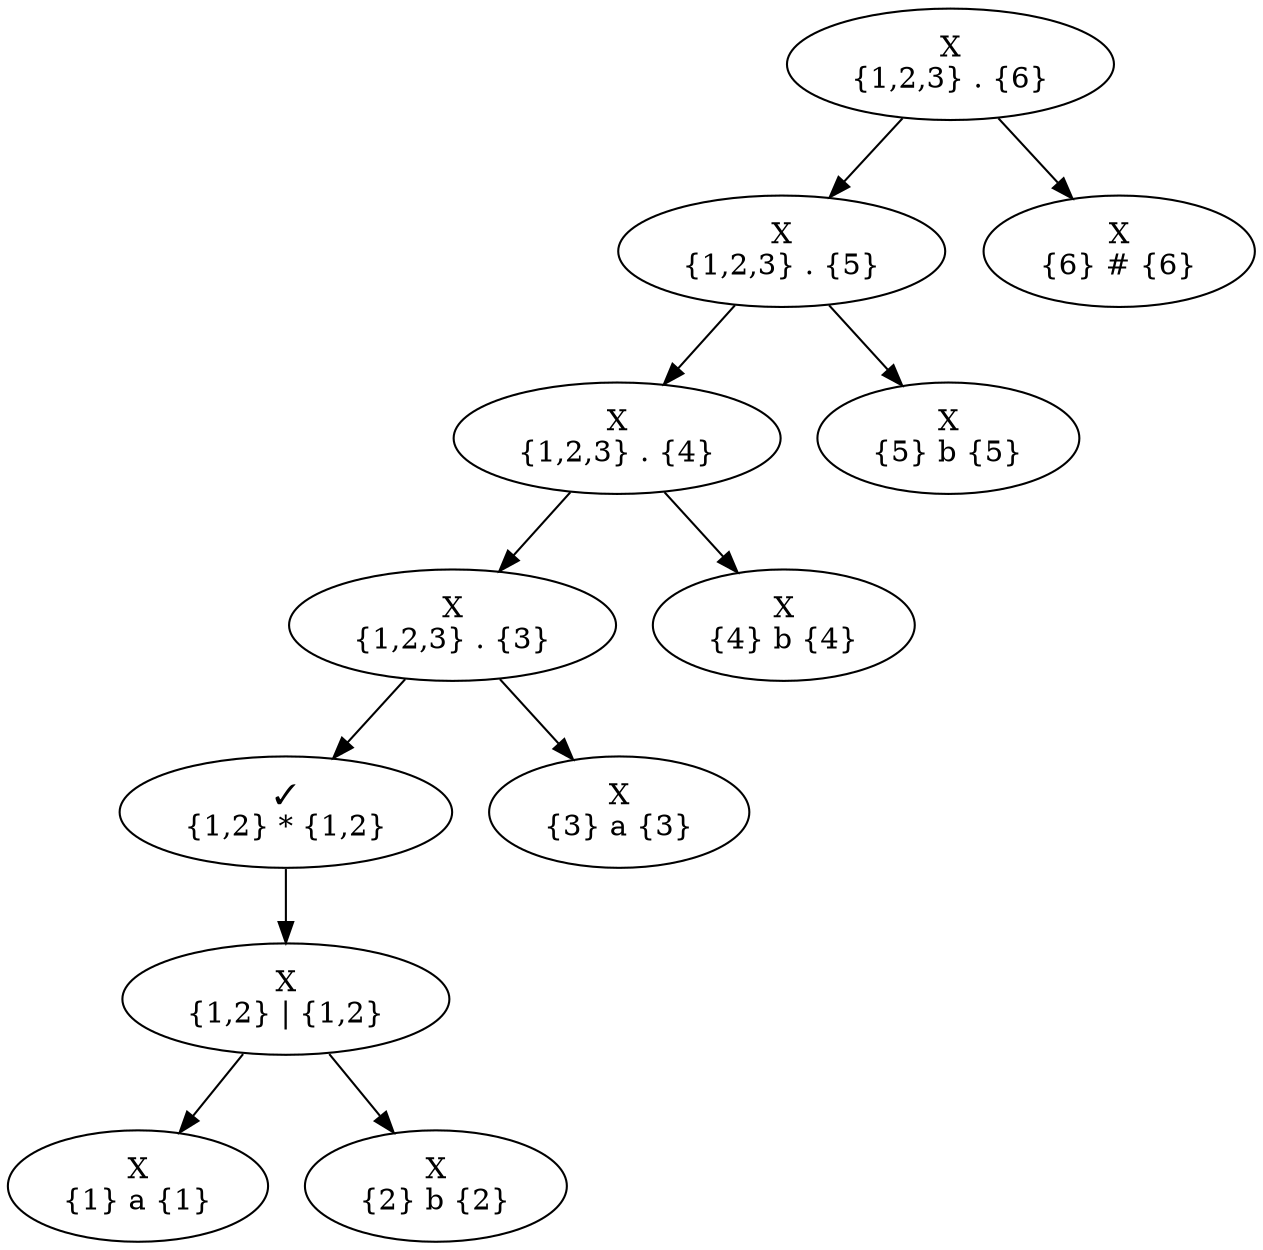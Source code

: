 digraph G {
    a -> b
    a -> 6
    b -> c
    b -> 5
    c -> d
    c -> 4
    d -> e
    d -> 3
    e -> f
    f -> 1
    f -> 2
    a [label="X\n{1,2,3} . {6}"]
    b [label="X\n{1,2,3} . {5}"]
    6 [label="X\n{6} # {6}"]
    c [label="X\n{1,2,3} . {4}"]
    5 [label="X\n{5} b {5}"]
    d [label="X\n{1,2,3} . {3}"]
    4 [label="X\n{4} b {4}"]
    e [label="✓\n{1,2} * {1,2}"]
    3 [label="X\n{3} a {3}"]
    f [label="X\n{1,2} | {1,2}"]
    2 [label="X\n{2} b {2}"]
    1 [label="X\n{1} a {1}"]
}